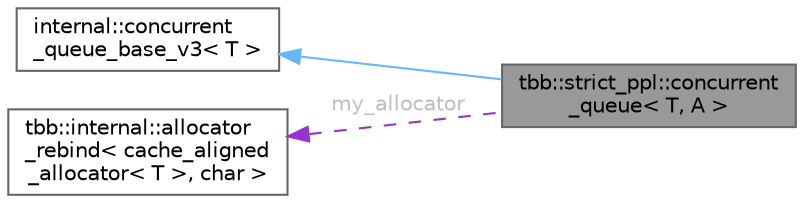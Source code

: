 digraph "tbb::strict_ppl::concurrent_queue&lt; T, A &gt;"
{
 // LATEX_PDF_SIZE
  bgcolor="transparent";
  edge [fontname=Helvetica,fontsize=10,labelfontname=Helvetica,labelfontsize=10];
  node [fontname=Helvetica,fontsize=10,shape=box,height=0.2,width=0.4];
  rankdir="LR";
  Node1 [id="Node000001",label="tbb::strict_ppl::concurrent\l_queue\< T, A \>",height=0.2,width=0.4,color="gray40", fillcolor="grey60", style="filled", fontcolor="black",tooltip="A high-performance thread-safe non-blocking concurrent queue."];
  Node2 -> Node1 [id="edge1_Node000001_Node000002",dir="back",color="steelblue1",style="solid",tooltip=" "];
  Node2 [id="Node000002",label="internal::concurrent\l_queue_base_v3\< T \>",height=0.2,width=0.4,color="gray40", fillcolor="white", style="filled",tooltip=" "];
  Node3 -> Node1 [id="edge2_Node000001_Node000003",dir="back",color="darkorchid3",style="dashed",tooltip=" ",label=" my_allocator",fontcolor="grey" ];
  Node3 [id="Node000003",label="tbb::internal::allocator\l_rebind\< cache_aligned\l_allocator\< T \>, char \>",height=0.2,width=0.4,color="gray40", fillcolor="white", style="filled",URL="$structtbb_1_1internal_1_1allocator__rebind.html",tooltip=" "];
}
